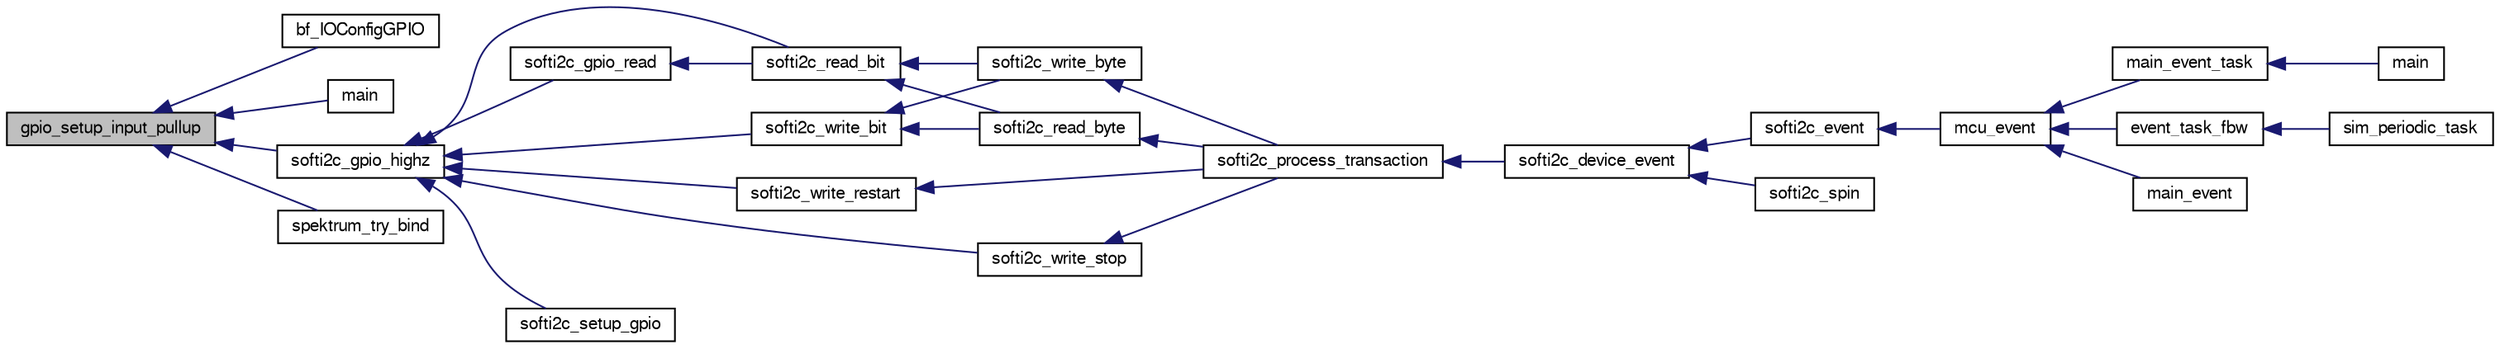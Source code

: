 digraph "gpio_setup_input_pullup"
{
  edge [fontname="FreeSans",fontsize="10",labelfontname="FreeSans",labelfontsize="10"];
  node [fontname="FreeSans",fontsize="10",shape=record];
  rankdir="LR";
  Node1 [label="gpio_setup_input_pullup",height=0.2,width=0.4,color="black", fillcolor="grey75", style="filled", fontcolor="black"];
  Node1 -> Node2 [dir="back",color="midnightblue",fontsize="10",style="solid",fontname="FreeSans"];
  Node2 [label="bf_IOConfigGPIO",height=0.2,width=0.4,color="black", fillcolor="white", style="filled",URL="$cc2500__compat_8h.html#af26fe9c3dc6864698f8999825d63cb18"];
  Node1 -> Node3 [dir="back",color="midnightblue",fontsize="10",style="solid",fontname="FreeSans"];
  Node3 [label="main",height=0.2,width=0.4,color="black", fillcolor="white", style="filled",URL="$uart__tunnel_8c.html#a840291bc02cba5474a4cb46a9b9566fe"];
  Node1 -> Node4 [dir="back",color="midnightblue",fontsize="10",style="solid",fontname="FreeSans"];
  Node4 [label="softi2c_gpio_highz",height=0.2,width=0.4,color="black", fillcolor="white", style="filled",URL="$softi2c_8c.html#a8743c24425fb5c7d25977071dbad70e9"];
  Node4 -> Node5 [dir="back",color="midnightblue",fontsize="10",style="solid",fontname="FreeSans"];
  Node5 [label="softi2c_gpio_read",height=0.2,width=0.4,color="black", fillcolor="white", style="filled",URL="$softi2c_8c.html#a9e7492d54676bfe31b964f2430dcbf58"];
  Node5 -> Node6 [dir="back",color="midnightblue",fontsize="10",style="solid",fontname="FreeSans"];
  Node6 [label="softi2c_read_bit",height=0.2,width=0.4,color="black", fillcolor="white", style="filled",URL="$softi2c_8c.html#a688954bbf22651068611c16ffd44abb1"];
  Node6 -> Node7 [dir="back",color="midnightblue",fontsize="10",style="solid",fontname="FreeSans"];
  Node7 [label="softi2c_write_byte",height=0.2,width=0.4,color="black", fillcolor="white", style="filled",URL="$softi2c_8c.html#aa20d39b61646e34b1eacfa85d092524e"];
  Node7 -> Node8 [dir="back",color="midnightblue",fontsize="10",style="solid",fontname="FreeSans"];
  Node8 [label="softi2c_process_transaction",height=0.2,width=0.4,color="black", fillcolor="white", style="filled",URL="$softi2c_8c.html#ad94e633dd55968bdb12b7289d2e85d0f"];
  Node8 -> Node9 [dir="back",color="midnightblue",fontsize="10",style="solid",fontname="FreeSans"];
  Node9 [label="softi2c_device_event",height=0.2,width=0.4,color="black", fillcolor="white", style="filled",URL="$softi2c_8c.html#a25e9e1f40150fe875f3f75fd2b079618"];
  Node9 -> Node10 [dir="back",color="midnightblue",fontsize="10",style="solid",fontname="FreeSans"];
  Node10 [label="softi2c_event",height=0.2,width=0.4,color="black", fillcolor="white", style="filled",URL="$softi2c_8h.html#a00f14c5101231479a8ceab61ae4cad7c"];
  Node10 -> Node11 [dir="back",color="midnightblue",fontsize="10",style="solid",fontname="FreeSans"];
  Node11 [label="mcu_event",height=0.2,width=0.4,color="black", fillcolor="white", style="filled",URL="$group__mcu__periph.html#gaf44fd3e4d3d56943e4d0e89100974b07",tooltip="MCU event functions. "];
  Node11 -> Node12 [dir="back",color="midnightblue",fontsize="10",style="solid",fontname="FreeSans"];
  Node12 [label="main_event_task",height=0.2,width=0.4,color="black", fillcolor="white", style="filled",URL="$demo__ahrs__actuators_8c.html#a1cd23e45d5c51116ae1e3096912ea1d1"];
  Node12 -> Node13 [dir="back",color="midnightblue",fontsize="10",style="solid",fontname="FreeSans"];
  Node13 [label="main",height=0.2,width=0.4,color="black", fillcolor="white", style="filled",URL="$demo__ahrs__actuators_8c.html#a840291bc02cba5474a4cb46a9b9566fe"];
  Node11 -> Node14 [dir="back",color="midnightblue",fontsize="10",style="solid",fontname="FreeSans"];
  Node14 [label="event_task_fbw",height=0.2,width=0.4,color="black", fillcolor="white", style="filled",URL="$fixedwing_2main__fbw_8h.html#ae1f060d6fcf56653e3db62e402c8701a"];
  Node14 -> Node15 [dir="back",color="midnightblue",fontsize="10",style="solid",fontname="FreeSans"];
  Node15 [label="sim_periodic_task",height=0.2,width=0.4,color="black", fillcolor="white", style="filled",URL="$sim__ap_8c.html#a4f982dacbb35ccfc3e0fcaa64156a2a0"];
  Node11 -> Node16 [dir="back",color="midnightblue",fontsize="10",style="solid",fontname="FreeSans"];
  Node16 [label="main_event",height=0.2,width=0.4,color="black", fillcolor="white", style="filled",URL="$rotorcraft_2main__fbw_8c.html#ad0fb4f12833cb2f0b4c69fa317ea24d9"];
  Node9 -> Node17 [dir="back",color="midnightblue",fontsize="10",style="solid",fontname="FreeSans"];
  Node17 [label="softi2c_spin",height=0.2,width=0.4,color="black", fillcolor="white", style="filled",URL="$softi2c_8c.html#aed568f0595bee56e4e90ef070ba0a5c9"];
  Node6 -> Node18 [dir="back",color="midnightblue",fontsize="10",style="solid",fontname="FreeSans"];
  Node18 [label="softi2c_read_byte",height=0.2,width=0.4,color="black", fillcolor="white", style="filled",URL="$softi2c_8c.html#af53603cab17d074df7f2daea8826e423"];
  Node18 -> Node8 [dir="back",color="midnightblue",fontsize="10",style="solid",fontname="FreeSans"];
  Node4 -> Node19 [dir="back",color="midnightblue",fontsize="10",style="solid",fontname="FreeSans"];
  Node19 [label="softi2c_setup_gpio",height=0.2,width=0.4,color="black", fillcolor="white", style="filled",URL="$softi2c_8c.html#aa853ffab24fb8f7d390aab2cf94136e9"];
  Node4 -> Node20 [dir="back",color="midnightblue",fontsize="10",style="solid",fontname="FreeSans"];
  Node20 [label="softi2c_write_bit",height=0.2,width=0.4,color="black", fillcolor="white", style="filled",URL="$softi2c_8c.html#aadbee361430868c06c776b2f2e5ad29f"];
  Node20 -> Node7 [dir="back",color="midnightblue",fontsize="10",style="solid",fontname="FreeSans"];
  Node20 -> Node18 [dir="back",color="midnightblue",fontsize="10",style="solid",fontname="FreeSans"];
  Node4 -> Node6 [dir="back",color="midnightblue",fontsize="10",style="solid",fontname="FreeSans"];
  Node4 -> Node21 [dir="back",color="midnightblue",fontsize="10",style="solid",fontname="FreeSans"];
  Node21 [label="softi2c_write_restart",height=0.2,width=0.4,color="black", fillcolor="white", style="filled",URL="$softi2c_8c.html#a0a290bb3e426004548796dc35f433b39"];
  Node21 -> Node8 [dir="back",color="midnightblue",fontsize="10",style="solid",fontname="FreeSans"];
  Node4 -> Node22 [dir="back",color="midnightblue",fontsize="10",style="solid",fontname="FreeSans"];
  Node22 [label="softi2c_write_stop",height=0.2,width=0.4,color="black", fillcolor="white", style="filled",URL="$softi2c_8c.html#aec892d5f421d666723fb58c9132e7088"];
  Node22 -> Node8 [dir="back",color="midnightblue",fontsize="10",style="solid",fontname="FreeSans"];
  Node1 -> Node23 [dir="back",color="midnightblue",fontsize="10",style="solid",fontname="FreeSans"];
  Node23 [label="spektrum_try_bind",height=0.2,width=0.4,color="black", fillcolor="white", style="filled",URL="$spektrum_8c.html#aff8033ce4ec3eca45caafb45d2ba6760"];
}
